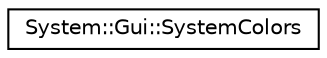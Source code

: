 digraph G
{
  edge [fontname="Helvetica",fontsize="10",labelfontname="Helvetica",labelfontsize="10"];
  node [fontname="Helvetica",fontsize="10",shape=record];
  rankdir="LR";
  Node1 [label="System::Gui::SystemColors",height=0.2,width=0.4,color="black", fillcolor="white", style="filled",URL="$class_system_1_1_gui_1_1_system_colors.html"];
}
